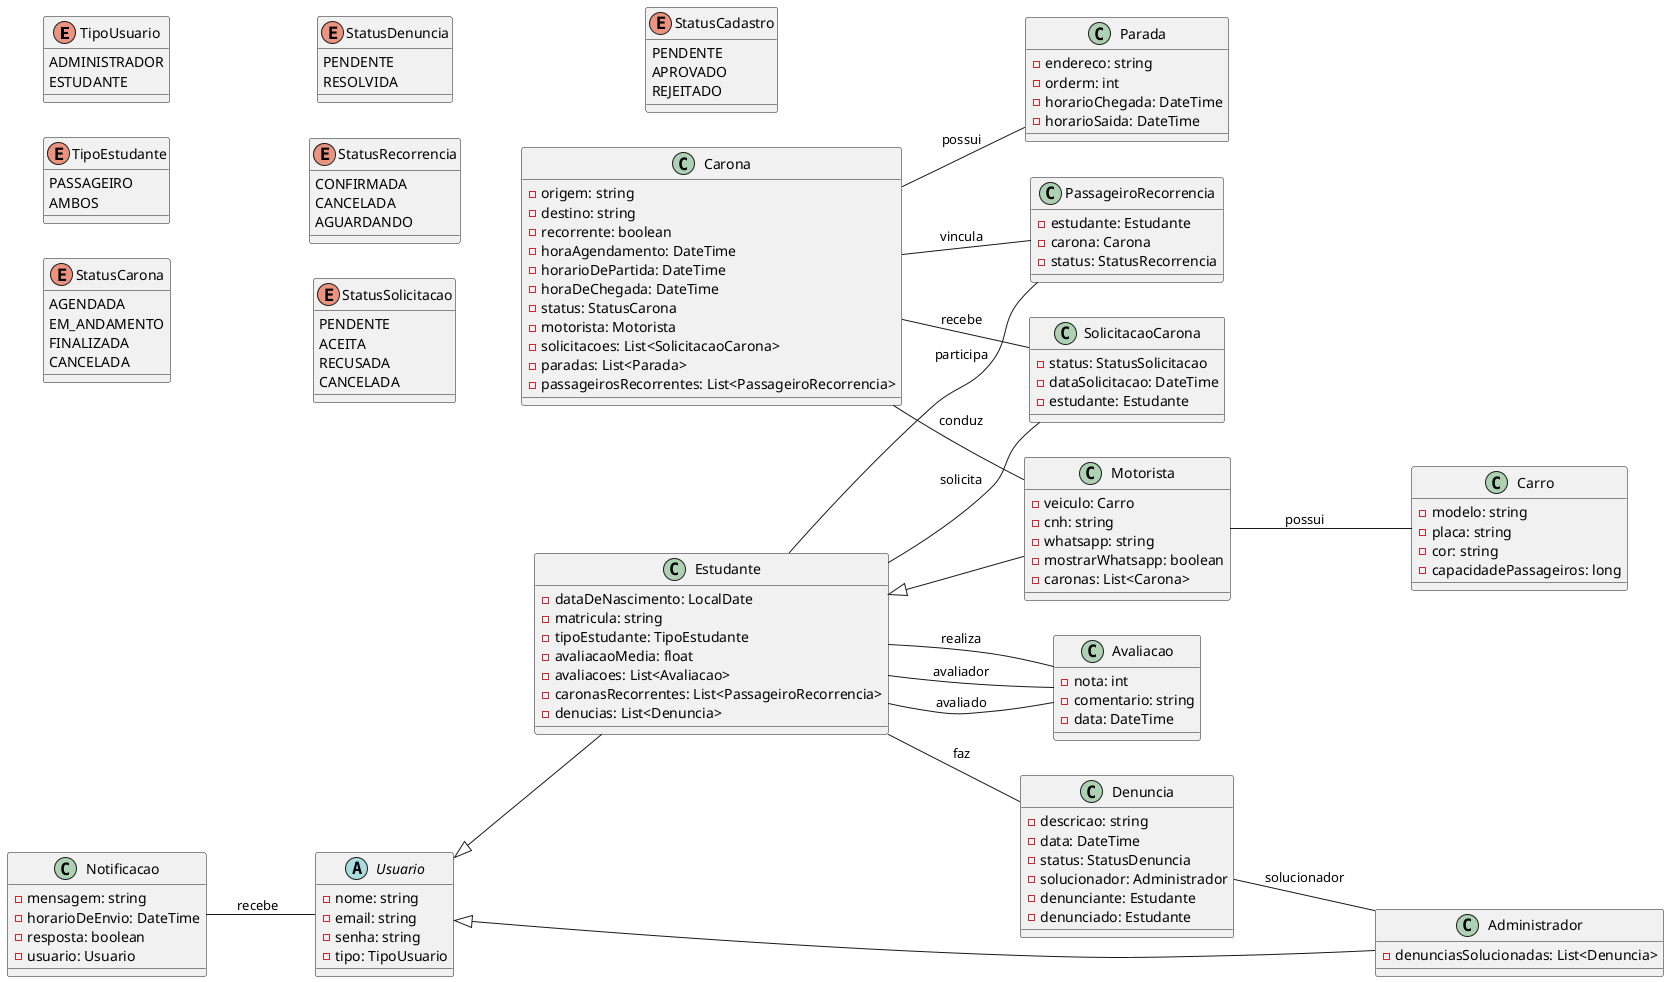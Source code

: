 @startuml Diagrama_de_Classes
left to right direction

' ============ Enumeradores ============
enum TipoUsuario {
    ADMINISTRADOR
    ESTUDANTE
}

enum TipoEstudante {
    PASSAGEIRO
    AMBOS /' Passageiro e Motorista '/
}

enum StatusCarona {
    AGENDADA
    EM_ANDAMENTO
    FINALIZADA
    CANCELADA
}

enum StatusDenuncia {
    PENDENTE
    RESOLVIDA
}

enum StatusRecorrencia {
    CONFIRMADA
    CANCELADA
    AGUARDANDO
}

enum StatusSolicitacao {
    PENDENTE
    ACEITA
    RECUSADA
    CANCELADA
}

enum StatusCadastro {
    PENDENTE
    APROVADO
    REJEITADO
}

' ============ Entidades ============
abstract class Usuario {
    - nome: string
    - email: string
    - senha: string
    - tipo: TipoUsuario
}

class Estudante {
    - dataDeNascimento: LocalDate
    - matricula: string
    - tipoEstudante: TipoEstudante
    - avaliacaoMedia: float
    - avaliacoes: List<Avaliacao>
    - caronasRecorrentes: List<PassageiroRecorrencia>
    - denucias: List<Denuncia>
}

class Administrador {
    /' Não possui atributos específicos ainda '/
    - denunciasSolucionadas: List<Denuncia>
}

class Motorista {
    - veiculo: Carro
    - cnh: string
    - whatsapp: string
    - mostrarWhatsapp: boolean
    - caronas: List<Carona>
}

class Carro {
    - modelo: string
    - placa: string
    - cor: string /' HEX '/
    - capacidadePassageiros: long
}

class Carona {
    - origem: string
    - destino: string
    - recorrente: boolean
    - horaAgendamento: DateTime
    - horarioDePartida: DateTime
    - horaDeChegada: DateTime
    - status: StatusCarona
    - motorista: Motorista
    - solicitacoes: List<SolicitacaoCarona>
    - paradas: List<Parada>
    - passageirosRecorrentes: List<PassageiroRecorrencia>
}

class SolicitacaoCarona {
    - status: StatusSolicitacao
    - dataSolicitacao: DateTime
    - estudante: Estudante
}

class Parada {
    - endereco: string
    - orderm: int
    - horarioChegada: DateTime
    - horarioSaida: DateTime
}

class PassageiroRecorrencia {
    - estudante: Estudante
    - carona: Carona
    - status: StatusRecorrencia
}

class Avaliacao {
    - nota: int /' 1 a 5 '/
    - comentario: string
    - data: DateTime
}

class Denuncia {
    - descricao: string
    - data: DateTime
    - status: StatusDenuncia
    - solucionador: Administrador
    - denunciante: Estudante
    - denunciado: Estudante
}

class Notificacao {
    - mensagem: string
    - horarioDeEnvio: DateTime
    - resposta: boolean
    - usuario: Usuario
}

' ============ Relacionamentos ============
' Hierarquia de Usuários
Usuario <|-- Estudante
Usuario <|-- Administrador
Estudante <|-- Motorista

' Motorista e Carro
Motorista -- Carro : possui

' Carona conduzida pelo Motorista
Carona -- Motorista : conduz

' Solicitação de Carona: Estudante solicita e Carona recebe
Estudante -- SolicitacaoCarona : solicita
Carona -- SolicitacaoCarona : recebe

' Carona e suas Paradas
Carona -d- Parada : possui

' Participação Recorrente: Estudante e Carona vinculam PassageiroRecorrencia
Estudante -d- PassageiroRecorrencia : participa
Carona -d- PassageiroRecorrencia : vincula

' Avaliações realizadas pelo Estudante
Estudante -- Avaliacao : realiza
Avaliacao -u- Estudante : avaliador
Avaliacao -d- Estudante : avaliado

' Denúncias realizadas pelo Estudante e analisadas pelo Administrador
Estudante -d- Denuncia : faz
Denuncia -- Administrador : solucionador

' Notificações enviadas a partir do Usuario
Usuario -u- Notificacao : recebe

@enduml
